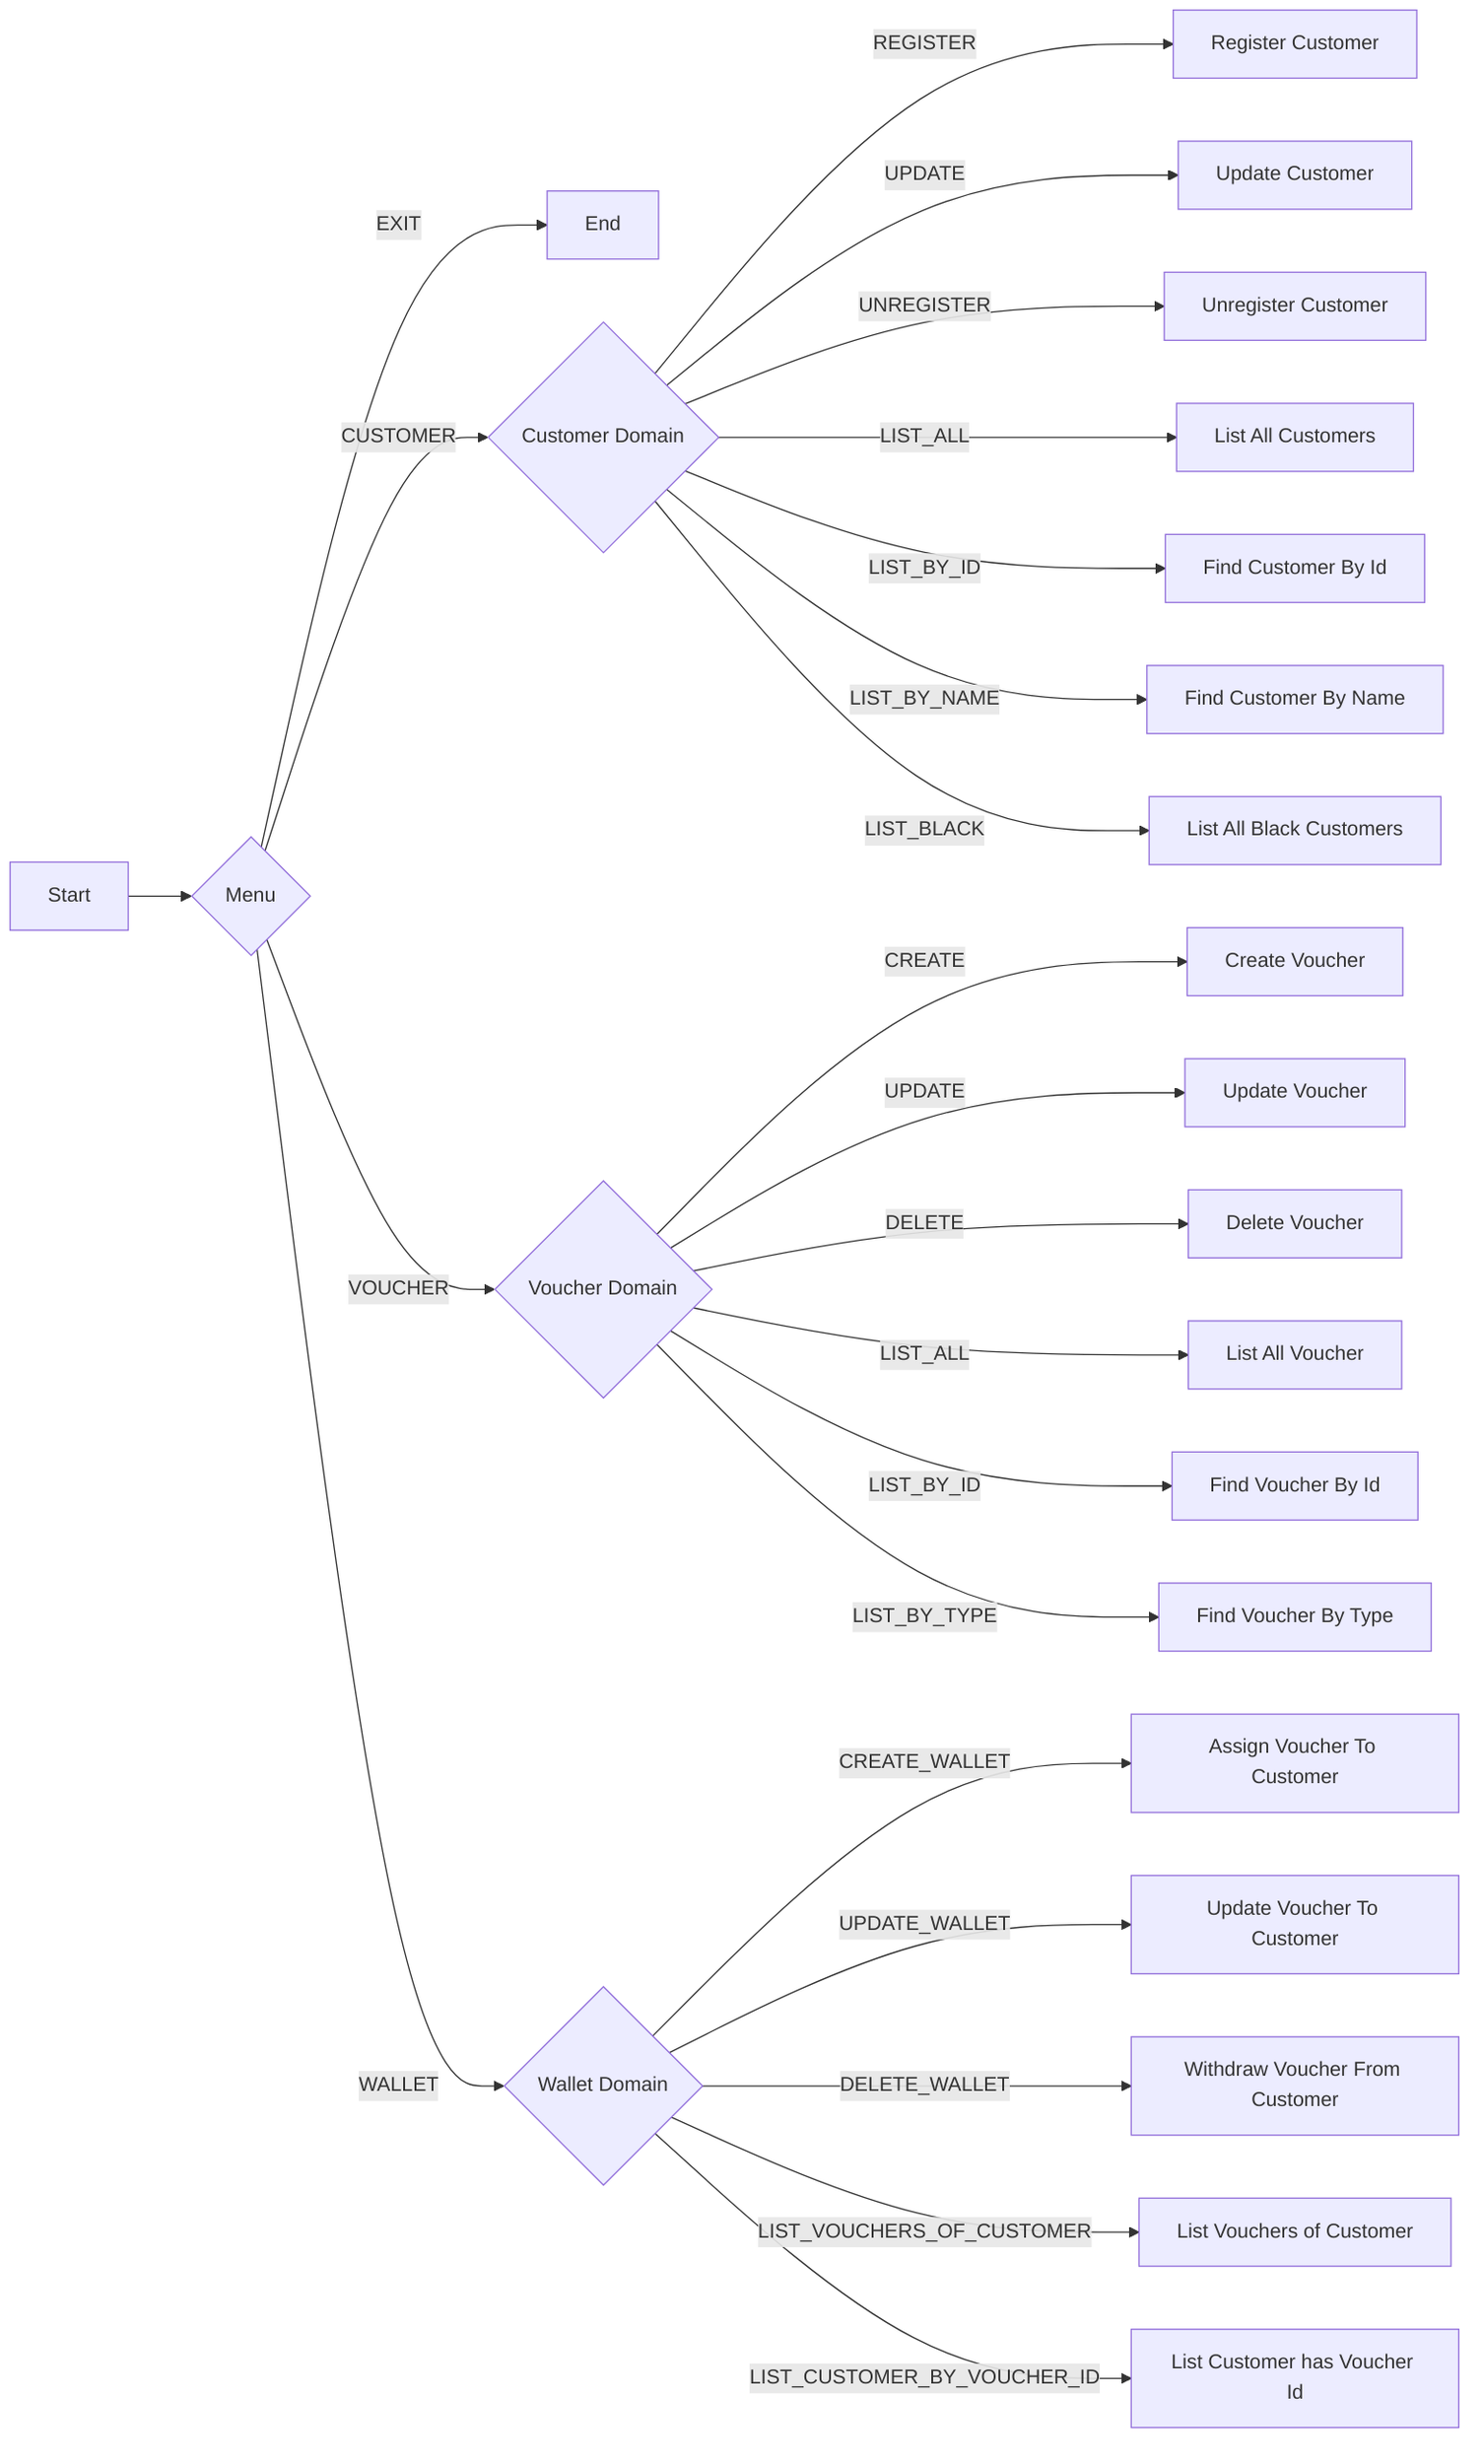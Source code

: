 flowchart LR
    start_node[Start] --> menu{Menu}
    menu -- EXIT --> end_node[End]
    menu -- CUSTOMER --> customerDomain{Customer Domain }
    menu -- VOUCHER --> voucherDomain{Voucher Domain}
    menu -- WALLET --> walletDomain{Wallet Domain}

    customerDomain -- REGISTER --> registerCustomer[Register Customer]
    customerDomain -- UPDATE --> updateCustomer[Update Customer]
    customerDomain -- UNREGISTER --> unregisterCustomer[Unregister Customer]
    customerDomain -- LIST_ALL --> listCustomer[List All Customers]
    customerDomain -- LIST_BY_ID --> listCustomerById[Find Customer By Id]
    customerDomain -- LIST_BY_NAME --> listCustomerName[Find Customer By Name]
    customerDomain -- LIST_BLACK --> listBlack[List All Black Customers]

    voucherDomain -- CREATE --> createVoucher[Create Voucher]
    voucherDomain -- UPDATE --> updateVoucher[Update Voucher]
    voucherDomain -- DELETE --> deleteVoucher[Delete Voucher]
    voucherDomain -- LIST_ALL --> listVoucher[List All Voucher]
    voucherDomain -- LIST_BY_ID --> listVoucherById[Find Voucher By Id]
    voucherDomain -- LIST_BY_TYPE --> listVoucherByType[Find Voucher By Type]

    walletDomain -- CREATE_WALLET --> create[Assign Voucher To Customer]
    walletDomain -- UPDATE_WALLET --> update[Update Voucher To Customer]
    walletDomain -- DELETE_WALLET --> delete[Withdraw Voucher From Customer]
    walletDomain -- LIST_VOUCHERS_OF_CUSTOMER --> listVouchers[List Vouchers of Customer]
    walletDomain -- LIST_CUSTOMER_BY_VOUCHER_ID --> listCustomers[List Customer has Voucher Id]